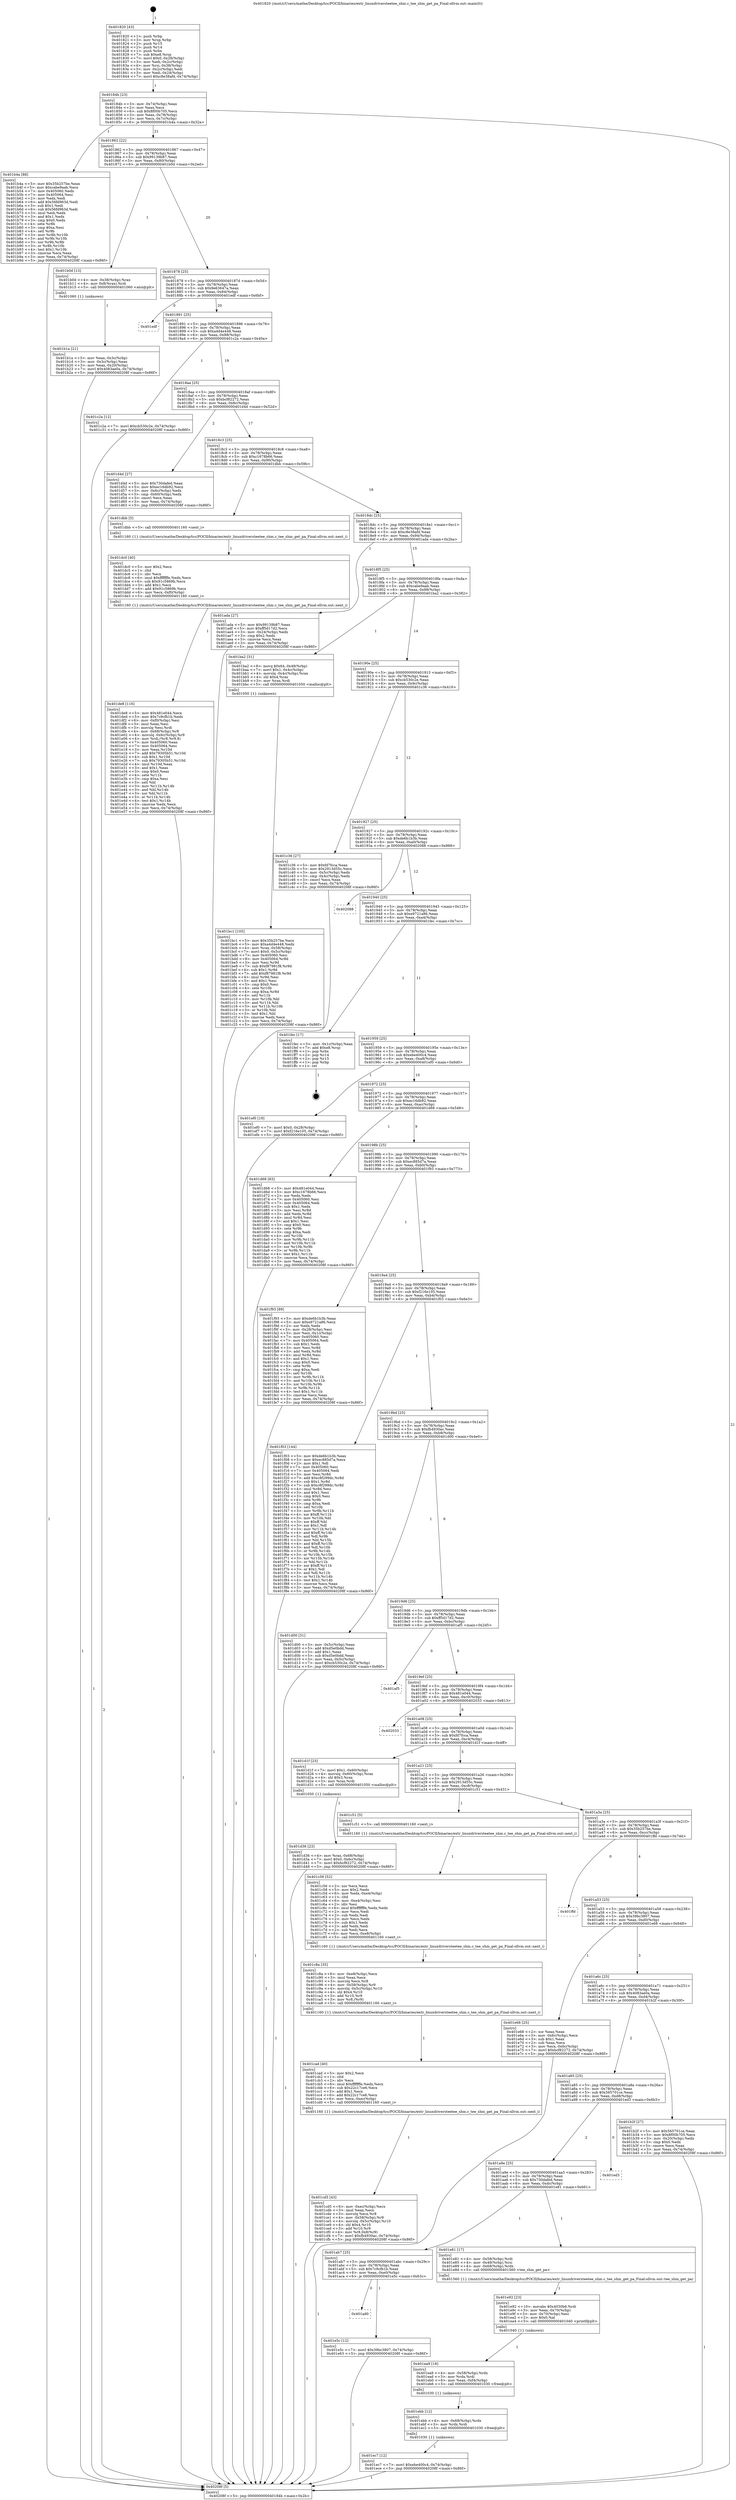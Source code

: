 digraph "0x401820" {
  label = "0x401820 (/mnt/c/Users/mathe/Desktop/tcc/POCII/binaries/extr_linuxdriversteetee_shm.c_tee_shm_get_pa_Final-ollvm.out::main(0))"
  labelloc = "t"
  node[shape=record]

  Entry [label="",width=0.3,height=0.3,shape=circle,fillcolor=black,style=filled]
  "0x40184b" [label="{
     0x40184b [23]\l
     | [instrs]\l
     &nbsp;&nbsp;0x40184b \<+3\>: mov -0x74(%rbp),%eax\l
     &nbsp;&nbsp;0x40184e \<+2\>: mov %eax,%ecx\l
     &nbsp;&nbsp;0x401850 \<+6\>: sub $0x8f00b705,%ecx\l
     &nbsp;&nbsp;0x401856 \<+3\>: mov %eax,-0x78(%rbp)\l
     &nbsp;&nbsp;0x401859 \<+3\>: mov %ecx,-0x7c(%rbp)\l
     &nbsp;&nbsp;0x40185c \<+6\>: je 0000000000401b4a \<main+0x32a\>\l
  }"]
  "0x401b4a" [label="{
     0x401b4a [88]\l
     | [instrs]\l
     &nbsp;&nbsp;0x401b4a \<+5\>: mov $0x35b257be,%eax\l
     &nbsp;&nbsp;0x401b4f \<+5\>: mov $0xcabe9aab,%ecx\l
     &nbsp;&nbsp;0x401b54 \<+7\>: mov 0x405060,%edx\l
     &nbsp;&nbsp;0x401b5b \<+7\>: mov 0x405064,%esi\l
     &nbsp;&nbsp;0x401b62 \<+2\>: mov %edx,%edi\l
     &nbsp;&nbsp;0x401b64 \<+6\>: add $0x56fd963d,%edi\l
     &nbsp;&nbsp;0x401b6a \<+3\>: sub $0x1,%edi\l
     &nbsp;&nbsp;0x401b6d \<+6\>: sub $0x56fd963d,%edi\l
     &nbsp;&nbsp;0x401b73 \<+3\>: imul %edi,%edx\l
     &nbsp;&nbsp;0x401b76 \<+3\>: and $0x1,%edx\l
     &nbsp;&nbsp;0x401b79 \<+3\>: cmp $0x0,%edx\l
     &nbsp;&nbsp;0x401b7c \<+4\>: sete %r8b\l
     &nbsp;&nbsp;0x401b80 \<+3\>: cmp $0xa,%esi\l
     &nbsp;&nbsp;0x401b83 \<+4\>: setl %r9b\l
     &nbsp;&nbsp;0x401b87 \<+3\>: mov %r8b,%r10b\l
     &nbsp;&nbsp;0x401b8a \<+3\>: and %r9b,%r10b\l
     &nbsp;&nbsp;0x401b8d \<+3\>: xor %r9b,%r8b\l
     &nbsp;&nbsp;0x401b90 \<+3\>: or %r8b,%r10b\l
     &nbsp;&nbsp;0x401b93 \<+4\>: test $0x1,%r10b\l
     &nbsp;&nbsp;0x401b97 \<+3\>: cmovne %ecx,%eax\l
     &nbsp;&nbsp;0x401b9a \<+3\>: mov %eax,-0x74(%rbp)\l
     &nbsp;&nbsp;0x401b9d \<+5\>: jmp 000000000040208f \<main+0x86f\>\l
  }"]
  "0x401862" [label="{
     0x401862 [22]\l
     | [instrs]\l
     &nbsp;&nbsp;0x401862 \<+5\>: jmp 0000000000401867 \<main+0x47\>\l
     &nbsp;&nbsp;0x401867 \<+3\>: mov -0x78(%rbp),%eax\l
     &nbsp;&nbsp;0x40186a \<+5\>: sub $0x99139b87,%eax\l
     &nbsp;&nbsp;0x40186f \<+3\>: mov %eax,-0x80(%rbp)\l
     &nbsp;&nbsp;0x401872 \<+6\>: je 0000000000401b0d \<main+0x2ed\>\l
  }"]
  Exit [label="",width=0.3,height=0.3,shape=circle,fillcolor=black,style=filled,peripheries=2]
  "0x401b0d" [label="{
     0x401b0d [13]\l
     | [instrs]\l
     &nbsp;&nbsp;0x401b0d \<+4\>: mov -0x38(%rbp),%rax\l
     &nbsp;&nbsp;0x401b11 \<+4\>: mov 0x8(%rax),%rdi\l
     &nbsp;&nbsp;0x401b15 \<+5\>: call 0000000000401060 \<atoi@plt\>\l
     | [calls]\l
     &nbsp;&nbsp;0x401060 \{1\} (unknown)\l
  }"]
  "0x401878" [label="{
     0x401878 [25]\l
     | [instrs]\l
     &nbsp;&nbsp;0x401878 \<+5\>: jmp 000000000040187d \<main+0x5d\>\l
     &nbsp;&nbsp;0x40187d \<+3\>: mov -0x78(%rbp),%eax\l
     &nbsp;&nbsp;0x401880 \<+5\>: sub $0x9e63647a,%eax\l
     &nbsp;&nbsp;0x401885 \<+6\>: mov %eax,-0x84(%rbp)\l
     &nbsp;&nbsp;0x40188b \<+6\>: je 0000000000401edf \<main+0x6bf\>\l
  }"]
  "0x401ec7" [label="{
     0x401ec7 [12]\l
     | [instrs]\l
     &nbsp;&nbsp;0x401ec7 \<+7\>: movl $0xebe400c4,-0x74(%rbp)\l
     &nbsp;&nbsp;0x401ece \<+5\>: jmp 000000000040208f \<main+0x86f\>\l
  }"]
  "0x401edf" [label="{
     0x401edf\l
  }", style=dashed]
  "0x401891" [label="{
     0x401891 [25]\l
     | [instrs]\l
     &nbsp;&nbsp;0x401891 \<+5\>: jmp 0000000000401896 \<main+0x76\>\l
     &nbsp;&nbsp;0x401896 \<+3\>: mov -0x78(%rbp),%eax\l
     &nbsp;&nbsp;0x401899 \<+5\>: sub $0xa4d4e448,%eax\l
     &nbsp;&nbsp;0x40189e \<+6\>: mov %eax,-0x88(%rbp)\l
     &nbsp;&nbsp;0x4018a4 \<+6\>: je 0000000000401c2a \<main+0x40a\>\l
  }"]
  "0x401ebb" [label="{
     0x401ebb [12]\l
     | [instrs]\l
     &nbsp;&nbsp;0x401ebb \<+4\>: mov -0x68(%rbp),%rdx\l
     &nbsp;&nbsp;0x401ebf \<+3\>: mov %rdx,%rdi\l
     &nbsp;&nbsp;0x401ec2 \<+5\>: call 0000000000401030 \<free@plt\>\l
     | [calls]\l
     &nbsp;&nbsp;0x401030 \{1\} (unknown)\l
  }"]
  "0x401c2a" [label="{
     0x401c2a [12]\l
     | [instrs]\l
     &nbsp;&nbsp;0x401c2a \<+7\>: movl $0xcb530c2e,-0x74(%rbp)\l
     &nbsp;&nbsp;0x401c31 \<+5\>: jmp 000000000040208f \<main+0x86f\>\l
  }"]
  "0x4018aa" [label="{
     0x4018aa [25]\l
     | [instrs]\l
     &nbsp;&nbsp;0x4018aa \<+5\>: jmp 00000000004018af \<main+0x8f\>\l
     &nbsp;&nbsp;0x4018af \<+3\>: mov -0x78(%rbp),%eax\l
     &nbsp;&nbsp;0x4018b2 \<+5\>: sub $0xbcf82272,%eax\l
     &nbsp;&nbsp;0x4018b7 \<+6\>: mov %eax,-0x8c(%rbp)\l
     &nbsp;&nbsp;0x4018bd \<+6\>: je 0000000000401d4d \<main+0x52d\>\l
  }"]
  "0x401ea9" [label="{
     0x401ea9 [18]\l
     | [instrs]\l
     &nbsp;&nbsp;0x401ea9 \<+4\>: mov -0x58(%rbp),%rdx\l
     &nbsp;&nbsp;0x401ead \<+3\>: mov %rdx,%rdi\l
     &nbsp;&nbsp;0x401eb0 \<+6\>: mov %eax,-0xf4(%rbp)\l
     &nbsp;&nbsp;0x401eb6 \<+5\>: call 0000000000401030 \<free@plt\>\l
     | [calls]\l
     &nbsp;&nbsp;0x401030 \{1\} (unknown)\l
  }"]
  "0x401d4d" [label="{
     0x401d4d [27]\l
     | [instrs]\l
     &nbsp;&nbsp;0x401d4d \<+5\>: mov $0x730dafed,%eax\l
     &nbsp;&nbsp;0x401d52 \<+5\>: mov $0xec16db92,%ecx\l
     &nbsp;&nbsp;0x401d57 \<+3\>: mov -0x6c(%rbp),%edx\l
     &nbsp;&nbsp;0x401d5a \<+3\>: cmp -0x60(%rbp),%edx\l
     &nbsp;&nbsp;0x401d5d \<+3\>: cmovl %ecx,%eax\l
     &nbsp;&nbsp;0x401d60 \<+3\>: mov %eax,-0x74(%rbp)\l
     &nbsp;&nbsp;0x401d63 \<+5\>: jmp 000000000040208f \<main+0x86f\>\l
  }"]
  "0x4018c3" [label="{
     0x4018c3 [25]\l
     | [instrs]\l
     &nbsp;&nbsp;0x4018c3 \<+5\>: jmp 00000000004018c8 \<main+0xa8\>\l
     &nbsp;&nbsp;0x4018c8 \<+3\>: mov -0x78(%rbp),%eax\l
     &nbsp;&nbsp;0x4018cb \<+5\>: sub $0xc1678b66,%eax\l
     &nbsp;&nbsp;0x4018d0 \<+6\>: mov %eax,-0x90(%rbp)\l
     &nbsp;&nbsp;0x4018d6 \<+6\>: je 0000000000401dbb \<main+0x59b\>\l
  }"]
  "0x401e92" [label="{
     0x401e92 [23]\l
     | [instrs]\l
     &nbsp;&nbsp;0x401e92 \<+10\>: movabs $0x4030b6,%rdi\l
     &nbsp;&nbsp;0x401e9c \<+3\>: mov %eax,-0x70(%rbp)\l
     &nbsp;&nbsp;0x401e9f \<+3\>: mov -0x70(%rbp),%esi\l
     &nbsp;&nbsp;0x401ea2 \<+2\>: mov $0x0,%al\l
     &nbsp;&nbsp;0x401ea4 \<+5\>: call 0000000000401040 \<printf@plt\>\l
     | [calls]\l
     &nbsp;&nbsp;0x401040 \{1\} (unknown)\l
  }"]
  "0x401dbb" [label="{
     0x401dbb [5]\l
     | [instrs]\l
     &nbsp;&nbsp;0x401dbb \<+5\>: call 0000000000401160 \<next_i\>\l
     | [calls]\l
     &nbsp;&nbsp;0x401160 \{1\} (/mnt/c/Users/mathe/Desktop/tcc/POCII/binaries/extr_linuxdriversteetee_shm.c_tee_shm_get_pa_Final-ollvm.out::next_i)\l
  }"]
  "0x4018dc" [label="{
     0x4018dc [25]\l
     | [instrs]\l
     &nbsp;&nbsp;0x4018dc \<+5\>: jmp 00000000004018e1 \<main+0xc1\>\l
     &nbsp;&nbsp;0x4018e1 \<+3\>: mov -0x78(%rbp),%eax\l
     &nbsp;&nbsp;0x4018e4 \<+5\>: sub $0xc8e38afd,%eax\l
     &nbsp;&nbsp;0x4018e9 \<+6\>: mov %eax,-0x94(%rbp)\l
     &nbsp;&nbsp;0x4018ef \<+6\>: je 0000000000401ada \<main+0x2ba\>\l
  }"]
  "0x401ad0" [label="{
     0x401ad0\l
  }", style=dashed]
  "0x401ada" [label="{
     0x401ada [27]\l
     | [instrs]\l
     &nbsp;&nbsp;0x401ada \<+5\>: mov $0x99139b87,%eax\l
     &nbsp;&nbsp;0x401adf \<+5\>: mov $0xff5d17d2,%ecx\l
     &nbsp;&nbsp;0x401ae4 \<+3\>: mov -0x24(%rbp),%edx\l
     &nbsp;&nbsp;0x401ae7 \<+3\>: cmp $0x2,%edx\l
     &nbsp;&nbsp;0x401aea \<+3\>: cmovne %ecx,%eax\l
     &nbsp;&nbsp;0x401aed \<+3\>: mov %eax,-0x74(%rbp)\l
     &nbsp;&nbsp;0x401af0 \<+5\>: jmp 000000000040208f \<main+0x86f\>\l
  }"]
  "0x4018f5" [label="{
     0x4018f5 [25]\l
     | [instrs]\l
     &nbsp;&nbsp;0x4018f5 \<+5\>: jmp 00000000004018fa \<main+0xda\>\l
     &nbsp;&nbsp;0x4018fa \<+3\>: mov -0x78(%rbp),%eax\l
     &nbsp;&nbsp;0x4018fd \<+5\>: sub $0xcabe9aab,%eax\l
     &nbsp;&nbsp;0x401902 \<+6\>: mov %eax,-0x98(%rbp)\l
     &nbsp;&nbsp;0x401908 \<+6\>: je 0000000000401ba2 \<main+0x382\>\l
  }"]
  "0x40208f" [label="{
     0x40208f [5]\l
     | [instrs]\l
     &nbsp;&nbsp;0x40208f \<+5\>: jmp 000000000040184b \<main+0x2b\>\l
  }"]
  "0x401820" [label="{
     0x401820 [43]\l
     | [instrs]\l
     &nbsp;&nbsp;0x401820 \<+1\>: push %rbp\l
     &nbsp;&nbsp;0x401821 \<+3\>: mov %rsp,%rbp\l
     &nbsp;&nbsp;0x401824 \<+2\>: push %r15\l
     &nbsp;&nbsp;0x401826 \<+2\>: push %r14\l
     &nbsp;&nbsp;0x401828 \<+1\>: push %rbx\l
     &nbsp;&nbsp;0x401829 \<+7\>: sub $0xe8,%rsp\l
     &nbsp;&nbsp;0x401830 \<+7\>: movl $0x0,-0x28(%rbp)\l
     &nbsp;&nbsp;0x401837 \<+3\>: mov %edi,-0x2c(%rbp)\l
     &nbsp;&nbsp;0x40183a \<+4\>: mov %rsi,-0x38(%rbp)\l
     &nbsp;&nbsp;0x40183e \<+3\>: mov -0x2c(%rbp),%edi\l
     &nbsp;&nbsp;0x401841 \<+3\>: mov %edi,-0x24(%rbp)\l
     &nbsp;&nbsp;0x401844 \<+7\>: movl $0xc8e38afd,-0x74(%rbp)\l
  }"]
  "0x401b1a" [label="{
     0x401b1a [21]\l
     | [instrs]\l
     &nbsp;&nbsp;0x401b1a \<+3\>: mov %eax,-0x3c(%rbp)\l
     &nbsp;&nbsp;0x401b1d \<+3\>: mov -0x3c(%rbp),%eax\l
     &nbsp;&nbsp;0x401b20 \<+3\>: mov %eax,-0x20(%rbp)\l
     &nbsp;&nbsp;0x401b23 \<+7\>: movl $0x4083ae0a,-0x74(%rbp)\l
     &nbsp;&nbsp;0x401b2a \<+5\>: jmp 000000000040208f \<main+0x86f\>\l
  }"]
  "0x401e5c" [label="{
     0x401e5c [12]\l
     | [instrs]\l
     &nbsp;&nbsp;0x401e5c \<+7\>: movl $0x39bc3807,-0x74(%rbp)\l
     &nbsp;&nbsp;0x401e63 \<+5\>: jmp 000000000040208f \<main+0x86f\>\l
  }"]
  "0x401ba2" [label="{
     0x401ba2 [31]\l
     | [instrs]\l
     &nbsp;&nbsp;0x401ba2 \<+8\>: movq $0x64,-0x48(%rbp)\l
     &nbsp;&nbsp;0x401baa \<+7\>: movl $0x1,-0x4c(%rbp)\l
     &nbsp;&nbsp;0x401bb1 \<+4\>: movslq -0x4c(%rbp),%rax\l
     &nbsp;&nbsp;0x401bb5 \<+4\>: shl $0x4,%rax\l
     &nbsp;&nbsp;0x401bb9 \<+3\>: mov %rax,%rdi\l
     &nbsp;&nbsp;0x401bbc \<+5\>: call 0000000000401050 \<malloc@plt\>\l
     | [calls]\l
     &nbsp;&nbsp;0x401050 \{1\} (unknown)\l
  }"]
  "0x40190e" [label="{
     0x40190e [25]\l
     | [instrs]\l
     &nbsp;&nbsp;0x40190e \<+5\>: jmp 0000000000401913 \<main+0xf3\>\l
     &nbsp;&nbsp;0x401913 \<+3\>: mov -0x78(%rbp),%eax\l
     &nbsp;&nbsp;0x401916 \<+5\>: sub $0xcb530c2e,%eax\l
     &nbsp;&nbsp;0x40191b \<+6\>: mov %eax,-0x9c(%rbp)\l
     &nbsp;&nbsp;0x401921 \<+6\>: je 0000000000401c36 \<main+0x416\>\l
  }"]
  "0x401ab7" [label="{
     0x401ab7 [25]\l
     | [instrs]\l
     &nbsp;&nbsp;0x401ab7 \<+5\>: jmp 0000000000401abc \<main+0x29c\>\l
     &nbsp;&nbsp;0x401abc \<+3\>: mov -0x78(%rbp),%eax\l
     &nbsp;&nbsp;0x401abf \<+5\>: sub $0x7c9cfb1b,%eax\l
     &nbsp;&nbsp;0x401ac4 \<+6\>: mov %eax,-0xe0(%rbp)\l
     &nbsp;&nbsp;0x401aca \<+6\>: je 0000000000401e5c \<main+0x63c\>\l
  }"]
  "0x401c36" [label="{
     0x401c36 [27]\l
     | [instrs]\l
     &nbsp;&nbsp;0x401c36 \<+5\>: mov $0xfd7fcca,%eax\l
     &nbsp;&nbsp;0x401c3b \<+5\>: mov $0x2913d55c,%ecx\l
     &nbsp;&nbsp;0x401c40 \<+3\>: mov -0x5c(%rbp),%edx\l
     &nbsp;&nbsp;0x401c43 \<+3\>: cmp -0x4c(%rbp),%edx\l
     &nbsp;&nbsp;0x401c46 \<+3\>: cmovl %ecx,%eax\l
     &nbsp;&nbsp;0x401c49 \<+3\>: mov %eax,-0x74(%rbp)\l
     &nbsp;&nbsp;0x401c4c \<+5\>: jmp 000000000040208f \<main+0x86f\>\l
  }"]
  "0x401927" [label="{
     0x401927 [25]\l
     | [instrs]\l
     &nbsp;&nbsp;0x401927 \<+5\>: jmp 000000000040192c \<main+0x10c\>\l
     &nbsp;&nbsp;0x40192c \<+3\>: mov -0x78(%rbp),%eax\l
     &nbsp;&nbsp;0x40192f \<+5\>: sub $0xde6b1b3b,%eax\l
     &nbsp;&nbsp;0x401934 \<+6\>: mov %eax,-0xa0(%rbp)\l
     &nbsp;&nbsp;0x40193a \<+6\>: je 0000000000402088 \<main+0x868\>\l
  }"]
  "0x401e81" [label="{
     0x401e81 [17]\l
     | [instrs]\l
     &nbsp;&nbsp;0x401e81 \<+4\>: mov -0x58(%rbp),%rdi\l
     &nbsp;&nbsp;0x401e85 \<+4\>: mov -0x48(%rbp),%rsi\l
     &nbsp;&nbsp;0x401e89 \<+4\>: mov -0x68(%rbp),%rdx\l
     &nbsp;&nbsp;0x401e8d \<+5\>: call 0000000000401560 \<tee_shm_get_pa\>\l
     | [calls]\l
     &nbsp;&nbsp;0x401560 \{1\} (/mnt/c/Users/mathe/Desktop/tcc/POCII/binaries/extr_linuxdriversteetee_shm.c_tee_shm_get_pa_Final-ollvm.out::tee_shm_get_pa)\l
  }"]
  "0x402088" [label="{
     0x402088\l
  }", style=dashed]
  "0x401940" [label="{
     0x401940 [25]\l
     | [instrs]\l
     &nbsp;&nbsp;0x401940 \<+5\>: jmp 0000000000401945 \<main+0x125\>\l
     &nbsp;&nbsp;0x401945 \<+3\>: mov -0x78(%rbp),%eax\l
     &nbsp;&nbsp;0x401948 \<+5\>: sub $0xe9721a86,%eax\l
     &nbsp;&nbsp;0x40194d \<+6\>: mov %eax,-0xa4(%rbp)\l
     &nbsp;&nbsp;0x401953 \<+6\>: je 0000000000401fec \<main+0x7cc\>\l
  }"]
  "0x401a9e" [label="{
     0x401a9e [25]\l
     | [instrs]\l
     &nbsp;&nbsp;0x401a9e \<+5\>: jmp 0000000000401aa3 \<main+0x283\>\l
     &nbsp;&nbsp;0x401aa3 \<+3\>: mov -0x78(%rbp),%eax\l
     &nbsp;&nbsp;0x401aa6 \<+5\>: sub $0x730dafed,%eax\l
     &nbsp;&nbsp;0x401aab \<+6\>: mov %eax,-0xdc(%rbp)\l
     &nbsp;&nbsp;0x401ab1 \<+6\>: je 0000000000401e81 \<main+0x661\>\l
  }"]
  "0x401fec" [label="{
     0x401fec [17]\l
     | [instrs]\l
     &nbsp;&nbsp;0x401fec \<+3\>: mov -0x1c(%rbp),%eax\l
     &nbsp;&nbsp;0x401fef \<+7\>: add $0xe8,%rsp\l
     &nbsp;&nbsp;0x401ff6 \<+1\>: pop %rbx\l
     &nbsp;&nbsp;0x401ff7 \<+2\>: pop %r14\l
     &nbsp;&nbsp;0x401ff9 \<+2\>: pop %r15\l
     &nbsp;&nbsp;0x401ffb \<+1\>: pop %rbp\l
     &nbsp;&nbsp;0x401ffc \<+1\>: ret\l
  }"]
  "0x401959" [label="{
     0x401959 [25]\l
     | [instrs]\l
     &nbsp;&nbsp;0x401959 \<+5\>: jmp 000000000040195e \<main+0x13e\>\l
     &nbsp;&nbsp;0x40195e \<+3\>: mov -0x78(%rbp),%eax\l
     &nbsp;&nbsp;0x401961 \<+5\>: sub $0xebe400c4,%eax\l
     &nbsp;&nbsp;0x401966 \<+6\>: mov %eax,-0xa8(%rbp)\l
     &nbsp;&nbsp;0x40196c \<+6\>: je 0000000000401ef0 \<main+0x6d0\>\l
  }"]
  "0x401ed3" [label="{
     0x401ed3\l
  }", style=dashed]
  "0x401ef0" [label="{
     0x401ef0 [19]\l
     | [instrs]\l
     &nbsp;&nbsp;0x401ef0 \<+7\>: movl $0x0,-0x28(%rbp)\l
     &nbsp;&nbsp;0x401ef7 \<+7\>: movl $0xf216e105,-0x74(%rbp)\l
     &nbsp;&nbsp;0x401efe \<+5\>: jmp 000000000040208f \<main+0x86f\>\l
  }"]
  "0x401972" [label="{
     0x401972 [25]\l
     | [instrs]\l
     &nbsp;&nbsp;0x401972 \<+5\>: jmp 0000000000401977 \<main+0x157\>\l
     &nbsp;&nbsp;0x401977 \<+3\>: mov -0x78(%rbp),%eax\l
     &nbsp;&nbsp;0x40197a \<+5\>: sub $0xec16db92,%eax\l
     &nbsp;&nbsp;0x40197f \<+6\>: mov %eax,-0xac(%rbp)\l
     &nbsp;&nbsp;0x401985 \<+6\>: je 0000000000401d68 \<main+0x548\>\l
  }"]
  "0x401de8" [label="{
     0x401de8 [116]\l
     | [instrs]\l
     &nbsp;&nbsp;0x401de8 \<+5\>: mov $0x481e044,%ecx\l
     &nbsp;&nbsp;0x401ded \<+5\>: mov $0x7c9cfb1b,%edx\l
     &nbsp;&nbsp;0x401df2 \<+6\>: mov -0xf0(%rbp),%esi\l
     &nbsp;&nbsp;0x401df8 \<+3\>: imul %eax,%esi\l
     &nbsp;&nbsp;0x401dfb \<+3\>: movslq %esi,%rdi\l
     &nbsp;&nbsp;0x401dfe \<+4\>: mov -0x68(%rbp),%r8\l
     &nbsp;&nbsp;0x401e02 \<+4\>: movslq -0x6c(%rbp),%r9\l
     &nbsp;&nbsp;0x401e06 \<+4\>: mov %rdi,(%r8,%r9,8)\l
     &nbsp;&nbsp;0x401e0a \<+7\>: mov 0x405060,%eax\l
     &nbsp;&nbsp;0x401e11 \<+7\>: mov 0x405064,%esi\l
     &nbsp;&nbsp;0x401e18 \<+3\>: mov %eax,%r10d\l
     &nbsp;&nbsp;0x401e1b \<+7\>: add $0x79305b51,%r10d\l
     &nbsp;&nbsp;0x401e22 \<+4\>: sub $0x1,%r10d\l
     &nbsp;&nbsp;0x401e26 \<+7\>: sub $0x79305b51,%r10d\l
     &nbsp;&nbsp;0x401e2d \<+4\>: imul %r10d,%eax\l
     &nbsp;&nbsp;0x401e31 \<+3\>: and $0x1,%eax\l
     &nbsp;&nbsp;0x401e34 \<+3\>: cmp $0x0,%eax\l
     &nbsp;&nbsp;0x401e37 \<+4\>: sete %r11b\l
     &nbsp;&nbsp;0x401e3b \<+3\>: cmp $0xa,%esi\l
     &nbsp;&nbsp;0x401e3e \<+3\>: setl %bl\l
     &nbsp;&nbsp;0x401e41 \<+3\>: mov %r11b,%r14b\l
     &nbsp;&nbsp;0x401e44 \<+3\>: and %bl,%r14b\l
     &nbsp;&nbsp;0x401e47 \<+3\>: xor %bl,%r11b\l
     &nbsp;&nbsp;0x401e4a \<+3\>: or %r11b,%r14b\l
     &nbsp;&nbsp;0x401e4d \<+4\>: test $0x1,%r14b\l
     &nbsp;&nbsp;0x401e51 \<+3\>: cmovne %edx,%ecx\l
     &nbsp;&nbsp;0x401e54 \<+3\>: mov %ecx,-0x74(%rbp)\l
     &nbsp;&nbsp;0x401e57 \<+5\>: jmp 000000000040208f \<main+0x86f\>\l
  }"]
  "0x401d68" [label="{
     0x401d68 [83]\l
     | [instrs]\l
     &nbsp;&nbsp;0x401d68 \<+5\>: mov $0x481e044,%eax\l
     &nbsp;&nbsp;0x401d6d \<+5\>: mov $0xc1678b66,%ecx\l
     &nbsp;&nbsp;0x401d72 \<+2\>: xor %edx,%edx\l
     &nbsp;&nbsp;0x401d74 \<+7\>: mov 0x405060,%esi\l
     &nbsp;&nbsp;0x401d7b \<+7\>: mov 0x405064,%edi\l
     &nbsp;&nbsp;0x401d82 \<+3\>: sub $0x1,%edx\l
     &nbsp;&nbsp;0x401d85 \<+3\>: mov %esi,%r8d\l
     &nbsp;&nbsp;0x401d88 \<+3\>: add %edx,%r8d\l
     &nbsp;&nbsp;0x401d8b \<+4\>: imul %r8d,%esi\l
     &nbsp;&nbsp;0x401d8f \<+3\>: and $0x1,%esi\l
     &nbsp;&nbsp;0x401d92 \<+3\>: cmp $0x0,%esi\l
     &nbsp;&nbsp;0x401d95 \<+4\>: sete %r9b\l
     &nbsp;&nbsp;0x401d99 \<+3\>: cmp $0xa,%edi\l
     &nbsp;&nbsp;0x401d9c \<+4\>: setl %r10b\l
     &nbsp;&nbsp;0x401da0 \<+3\>: mov %r9b,%r11b\l
     &nbsp;&nbsp;0x401da3 \<+3\>: and %r10b,%r11b\l
     &nbsp;&nbsp;0x401da6 \<+3\>: xor %r10b,%r9b\l
     &nbsp;&nbsp;0x401da9 \<+3\>: or %r9b,%r11b\l
     &nbsp;&nbsp;0x401dac \<+4\>: test $0x1,%r11b\l
     &nbsp;&nbsp;0x401db0 \<+3\>: cmovne %ecx,%eax\l
     &nbsp;&nbsp;0x401db3 \<+3\>: mov %eax,-0x74(%rbp)\l
     &nbsp;&nbsp;0x401db6 \<+5\>: jmp 000000000040208f \<main+0x86f\>\l
  }"]
  "0x40198b" [label="{
     0x40198b [25]\l
     | [instrs]\l
     &nbsp;&nbsp;0x40198b \<+5\>: jmp 0000000000401990 \<main+0x170\>\l
     &nbsp;&nbsp;0x401990 \<+3\>: mov -0x78(%rbp),%eax\l
     &nbsp;&nbsp;0x401993 \<+5\>: sub $0xec885d7a,%eax\l
     &nbsp;&nbsp;0x401998 \<+6\>: mov %eax,-0xb0(%rbp)\l
     &nbsp;&nbsp;0x40199e \<+6\>: je 0000000000401f93 \<main+0x773\>\l
  }"]
  "0x401dc0" [label="{
     0x401dc0 [40]\l
     | [instrs]\l
     &nbsp;&nbsp;0x401dc0 \<+5\>: mov $0x2,%ecx\l
     &nbsp;&nbsp;0x401dc5 \<+1\>: cltd\l
     &nbsp;&nbsp;0x401dc6 \<+2\>: idiv %ecx\l
     &nbsp;&nbsp;0x401dc8 \<+6\>: imul $0xfffffffe,%edx,%ecx\l
     &nbsp;&nbsp;0x401dce \<+6\>: sub $0x91c5869b,%ecx\l
     &nbsp;&nbsp;0x401dd4 \<+3\>: add $0x1,%ecx\l
     &nbsp;&nbsp;0x401dd7 \<+6\>: add $0x91c5869b,%ecx\l
     &nbsp;&nbsp;0x401ddd \<+6\>: mov %ecx,-0xf0(%rbp)\l
     &nbsp;&nbsp;0x401de3 \<+5\>: call 0000000000401160 \<next_i\>\l
     | [calls]\l
     &nbsp;&nbsp;0x401160 \{1\} (/mnt/c/Users/mathe/Desktop/tcc/POCII/binaries/extr_linuxdriversteetee_shm.c_tee_shm_get_pa_Final-ollvm.out::next_i)\l
  }"]
  "0x401f93" [label="{
     0x401f93 [89]\l
     | [instrs]\l
     &nbsp;&nbsp;0x401f93 \<+5\>: mov $0xde6b1b3b,%eax\l
     &nbsp;&nbsp;0x401f98 \<+5\>: mov $0xe9721a86,%ecx\l
     &nbsp;&nbsp;0x401f9d \<+2\>: xor %edx,%edx\l
     &nbsp;&nbsp;0x401f9f \<+3\>: mov -0x28(%rbp),%esi\l
     &nbsp;&nbsp;0x401fa2 \<+3\>: mov %esi,-0x1c(%rbp)\l
     &nbsp;&nbsp;0x401fa5 \<+7\>: mov 0x405060,%esi\l
     &nbsp;&nbsp;0x401fac \<+7\>: mov 0x405064,%edi\l
     &nbsp;&nbsp;0x401fb3 \<+3\>: sub $0x1,%edx\l
     &nbsp;&nbsp;0x401fb6 \<+3\>: mov %esi,%r8d\l
     &nbsp;&nbsp;0x401fb9 \<+3\>: add %edx,%r8d\l
     &nbsp;&nbsp;0x401fbc \<+4\>: imul %r8d,%esi\l
     &nbsp;&nbsp;0x401fc0 \<+3\>: and $0x1,%esi\l
     &nbsp;&nbsp;0x401fc3 \<+3\>: cmp $0x0,%esi\l
     &nbsp;&nbsp;0x401fc6 \<+4\>: sete %r9b\l
     &nbsp;&nbsp;0x401fca \<+3\>: cmp $0xa,%edi\l
     &nbsp;&nbsp;0x401fcd \<+4\>: setl %r10b\l
     &nbsp;&nbsp;0x401fd1 \<+3\>: mov %r9b,%r11b\l
     &nbsp;&nbsp;0x401fd4 \<+3\>: and %r10b,%r11b\l
     &nbsp;&nbsp;0x401fd7 \<+3\>: xor %r10b,%r9b\l
     &nbsp;&nbsp;0x401fda \<+3\>: or %r9b,%r11b\l
     &nbsp;&nbsp;0x401fdd \<+4\>: test $0x1,%r11b\l
     &nbsp;&nbsp;0x401fe1 \<+3\>: cmovne %ecx,%eax\l
     &nbsp;&nbsp;0x401fe4 \<+3\>: mov %eax,-0x74(%rbp)\l
     &nbsp;&nbsp;0x401fe7 \<+5\>: jmp 000000000040208f \<main+0x86f\>\l
  }"]
  "0x4019a4" [label="{
     0x4019a4 [25]\l
     | [instrs]\l
     &nbsp;&nbsp;0x4019a4 \<+5\>: jmp 00000000004019a9 \<main+0x189\>\l
     &nbsp;&nbsp;0x4019a9 \<+3\>: mov -0x78(%rbp),%eax\l
     &nbsp;&nbsp;0x4019ac \<+5\>: sub $0xf216e105,%eax\l
     &nbsp;&nbsp;0x4019b1 \<+6\>: mov %eax,-0xb4(%rbp)\l
     &nbsp;&nbsp;0x4019b7 \<+6\>: je 0000000000401f03 \<main+0x6e3\>\l
  }"]
  "0x401d36" [label="{
     0x401d36 [23]\l
     | [instrs]\l
     &nbsp;&nbsp;0x401d36 \<+4\>: mov %rax,-0x68(%rbp)\l
     &nbsp;&nbsp;0x401d3a \<+7\>: movl $0x0,-0x6c(%rbp)\l
     &nbsp;&nbsp;0x401d41 \<+7\>: movl $0xbcf82272,-0x74(%rbp)\l
     &nbsp;&nbsp;0x401d48 \<+5\>: jmp 000000000040208f \<main+0x86f\>\l
  }"]
  "0x401f03" [label="{
     0x401f03 [144]\l
     | [instrs]\l
     &nbsp;&nbsp;0x401f03 \<+5\>: mov $0xde6b1b3b,%eax\l
     &nbsp;&nbsp;0x401f08 \<+5\>: mov $0xec885d7a,%ecx\l
     &nbsp;&nbsp;0x401f0d \<+2\>: mov $0x1,%dl\l
     &nbsp;&nbsp;0x401f0f \<+7\>: mov 0x405060,%esi\l
     &nbsp;&nbsp;0x401f16 \<+7\>: mov 0x405064,%edi\l
     &nbsp;&nbsp;0x401f1d \<+3\>: mov %esi,%r8d\l
     &nbsp;&nbsp;0x401f20 \<+7\>: add $0xc8f299dc,%r8d\l
     &nbsp;&nbsp;0x401f27 \<+4\>: sub $0x1,%r8d\l
     &nbsp;&nbsp;0x401f2b \<+7\>: sub $0xc8f299dc,%r8d\l
     &nbsp;&nbsp;0x401f32 \<+4\>: imul %r8d,%esi\l
     &nbsp;&nbsp;0x401f36 \<+3\>: and $0x1,%esi\l
     &nbsp;&nbsp;0x401f39 \<+3\>: cmp $0x0,%esi\l
     &nbsp;&nbsp;0x401f3c \<+4\>: sete %r9b\l
     &nbsp;&nbsp;0x401f40 \<+3\>: cmp $0xa,%edi\l
     &nbsp;&nbsp;0x401f43 \<+4\>: setl %r10b\l
     &nbsp;&nbsp;0x401f47 \<+3\>: mov %r9b,%r11b\l
     &nbsp;&nbsp;0x401f4a \<+4\>: xor $0xff,%r11b\l
     &nbsp;&nbsp;0x401f4e \<+3\>: mov %r10b,%bl\l
     &nbsp;&nbsp;0x401f51 \<+3\>: xor $0xff,%bl\l
     &nbsp;&nbsp;0x401f54 \<+3\>: xor $0x1,%dl\l
     &nbsp;&nbsp;0x401f57 \<+3\>: mov %r11b,%r14b\l
     &nbsp;&nbsp;0x401f5a \<+4\>: and $0xff,%r14b\l
     &nbsp;&nbsp;0x401f5e \<+3\>: and %dl,%r9b\l
     &nbsp;&nbsp;0x401f61 \<+3\>: mov %bl,%r15b\l
     &nbsp;&nbsp;0x401f64 \<+4\>: and $0xff,%r15b\l
     &nbsp;&nbsp;0x401f68 \<+3\>: and %dl,%r10b\l
     &nbsp;&nbsp;0x401f6b \<+3\>: or %r9b,%r14b\l
     &nbsp;&nbsp;0x401f6e \<+3\>: or %r10b,%r15b\l
     &nbsp;&nbsp;0x401f71 \<+3\>: xor %r15b,%r14b\l
     &nbsp;&nbsp;0x401f74 \<+3\>: or %bl,%r11b\l
     &nbsp;&nbsp;0x401f77 \<+4\>: xor $0xff,%r11b\l
     &nbsp;&nbsp;0x401f7b \<+3\>: or $0x1,%dl\l
     &nbsp;&nbsp;0x401f7e \<+3\>: and %dl,%r11b\l
     &nbsp;&nbsp;0x401f81 \<+3\>: or %r11b,%r14b\l
     &nbsp;&nbsp;0x401f84 \<+4\>: test $0x1,%r14b\l
     &nbsp;&nbsp;0x401f88 \<+3\>: cmovne %ecx,%eax\l
     &nbsp;&nbsp;0x401f8b \<+3\>: mov %eax,-0x74(%rbp)\l
     &nbsp;&nbsp;0x401f8e \<+5\>: jmp 000000000040208f \<main+0x86f\>\l
  }"]
  "0x4019bd" [label="{
     0x4019bd [25]\l
     | [instrs]\l
     &nbsp;&nbsp;0x4019bd \<+5\>: jmp 00000000004019c2 \<main+0x1a2\>\l
     &nbsp;&nbsp;0x4019c2 \<+3\>: mov -0x78(%rbp),%eax\l
     &nbsp;&nbsp;0x4019c5 \<+5\>: sub $0xfb4930ac,%eax\l
     &nbsp;&nbsp;0x4019ca \<+6\>: mov %eax,-0xb8(%rbp)\l
     &nbsp;&nbsp;0x4019d0 \<+6\>: je 0000000000401d00 \<main+0x4e0\>\l
  }"]
  "0x401cd5" [label="{
     0x401cd5 [43]\l
     | [instrs]\l
     &nbsp;&nbsp;0x401cd5 \<+6\>: mov -0xec(%rbp),%ecx\l
     &nbsp;&nbsp;0x401cdb \<+3\>: imul %eax,%ecx\l
     &nbsp;&nbsp;0x401cde \<+3\>: movslq %ecx,%r8\l
     &nbsp;&nbsp;0x401ce1 \<+4\>: mov -0x58(%rbp),%r9\l
     &nbsp;&nbsp;0x401ce5 \<+4\>: movslq -0x5c(%rbp),%r10\l
     &nbsp;&nbsp;0x401ce9 \<+4\>: shl $0x4,%r10\l
     &nbsp;&nbsp;0x401ced \<+3\>: add %r10,%r9\l
     &nbsp;&nbsp;0x401cf0 \<+4\>: mov %r8,0x8(%r9)\l
     &nbsp;&nbsp;0x401cf4 \<+7\>: movl $0xfb4930ac,-0x74(%rbp)\l
     &nbsp;&nbsp;0x401cfb \<+5\>: jmp 000000000040208f \<main+0x86f\>\l
  }"]
  "0x401d00" [label="{
     0x401d00 [31]\l
     | [instrs]\l
     &nbsp;&nbsp;0x401d00 \<+3\>: mov -0x5c(%rbp),%eax\l
     &nbsp;&nbsp;0x401d03 \<+5\>: add $0xd5e0bdd,%eax\l
     &nbsp;&nbsp;0x401d08 \<+3\>: add $0x1,%eax\l
     &nbsp;&nbsp;0x401d0b \<+5\>: sub $0xd5e0bdd,%eax\l
     &nbsp;&nbsp;0x401d10 \<+3\>: mov %eax,-0x5c(%rbp)\l
     &nbsp;&nbsp;0x401d13 \<+7\>: movl $0xcb530c2e,-0x74(%rbp)\l
     &nbsp;&nbsp;0x401d1a \<+5\>: jmp 000000000040208f \<main+0x86f\>\l
  }"]
  "0x4019d6" [label="{
     0x4019d6 [25]\l
     | [instrs]\l
     &nbsp;&nbsp;0x4019d6 \<+5\>: jmp 00000000004019db \<main+0x1bb\>\l
     &nbsp;&nbsp;0x4019db \<+3\>: mov -0x78(%rbp),%eax\l
     &nbsp;&nbsp;0x4019de \<+5\>: sub $0xff5d17d2,%eax\l
     &nbsp;&nbsp;0x4019e3 \<+6\>: mov %eax,-0xbc(%rbp)\l
     &nbsp;&nbsp;0x4019e9 \<+6\>: je 0000000000401af5 \<main+0x2d5\>\l
  }"]
  "0x401cad" [label="{
     0x401cad [40]\l
     | [instrs]\l
     &nbsp;&nbsp;0x401cad \<+5\>: mov $0x2,%ecx\l
     &nbsp;&nbsp;0x401cb2 \<+1\>: cltd\l
     &nbsp;&nbsp;0x401cb3 \<+2\>: idiv %ecx\l
     &nbsp;&nbsp;0x401cb5 \<+6\>: imul $0xfffffffe,%edx,%ecx\l
     &nbsp;&nbsp;0x401cbb \<+6\>: sub $0x22c17ce6,%ecx\l
     &nbsp;&nbsp;0x401cc1 \<+3\>: add $0x1,%ecx\l
     &nbsp;&nbsp;0x401cc4 \<+6\>: add $0x22c17ce6,%ecx\l
     &nbsp;&nbsp;0x401cca \<+6\>: mov %ecx,-0xec(%rbp)\l
     &nbsp;&nbsp;0x401cd0 \<+5\>: call 0000000000401160 \<next_i\>\l
     | [calls]\l
     &nbsp;&nbsp;0x401160 \{1\} (/mnt/c/Users/mathe/Desktop/tcc/POCII/binaries/extr_linuxdriversteetee_shm.c_tee_shm_get_pa_Final-ollvm.out::next_i)\l
  }"]
  "0x401af5" [label="{
     0x401af5\l
  }", style=dashed]
  "0x4019ef" [label="{
     0x4019ef [25]\l
     | [instrs]\l
     &nbsp;&nbsp;0x4019ef \<+5\>: jmp 00000000004019f4 \<main+0x1d4\>\l
     &nbsp;&nbsp;0x4019f4 \<+3\>: mov -0x78(%rbp),%eax\l
     &nbsp;&nbsp;0x4019f7 \<+5\>: sub $0x481e044,%eax\l
     &nbsp;&nbsp;0x4019fc \<+6\>: mov %eax,-0xc0(%rbp)\l
     &nbsp;&nbsp;0x401a02 \<+6\>: je 0000000000402033 \<main+0x813\>\l
  }"]
  "0x401c8a" [label="{
     0x401c8a [35]\l
     | [instrs]\l
     &nbsp;&nbsp;0x401c8a \<+6\>: mov -0xe8(%rbp),%ecx\l
     &nbsp;&nbsp;0x401c90 \<+3\>: imul %eax,%ecx\l
     &nbsp;&nbsp;0x401c93 \<+3\>: movslq %ecx,%r8\l
     &nbsp;&nbsp;0x401c96 \<+4\>: mov -0x58(%rbp),%r9\l
     &nbsp;&nbsp;0x401c9a \<+4\>: movslq -0x5c(%rbp),%r10\l
     &nbsp;&nbsp;0x401c9e \<+4\>: shl $0x4,%r10\l
     &nbsp;&nbsp;0x401ca2 \<+3\>: add %r10,%r9\l
     &nbsp;&nbsp;0x401ca5 \<+3\>: mov %r8,(%r9)\l
     &nbsp;&nbsp;0x401ca8 \<+5\>: call 0000000000401160 \<next_i\>\l
     | [calls]\l
     &nbsp;&nbsp;0x401160 \{1\} (/mnt/c/Users/mathe/Desktop/tcc/POCII/binaries/extr_linuxdriversteetee_shm.c_tee_shm_get_pa_Final-ollvm.out::next_i)\l
  }"]
  "0x402033" [label="{
     0x402033\l
  }", style=dashed]
  "0x401a08" [label="{
     0x401a08 [25]\l
     | [instrs]\l
     &nbsp;&nbsp;0x401a08 \<+5\>: jmp 0000000000401a0d \<main+0x1ed\>\l
     &nbsp;&nbsp;0x401a0d \<+3\>: mov -0x78(%rbp),%eax\l
     &nbsp;&nbsp;0x401a10 \<+5\>: sub $0xfd7fcca,%eax\l
     &nbsp;&nbsp;0x401a15 \<+6\>: mov %eax,-0xc4(%rbp)\l
     &nbsp;&nbsp;0x401a1b \<+6\>: je 0000000000401d1f \<main+0x4ff\>\l
  }"]
  "0x401c56" [label="{
     0x401c56 [52]\l
     | [instrs]\l
     &nbsp;&nbsp;0x401c56 \<+2\>: xor %ecx,%ecx\l
     &nbsp;&nbsp;0x401c58 \<+5\>: mov $0x2,%edx\l
     &nbsp;&nbsp;0x401c5d \<+6\>: mov %edx,-0xe4(%rbp)\l
     &nbsp;&nbsp;0x401c63 \<+1\>: cltd\l
     &nbsp;&nbsp;0x401c64 \<+6\>: mov -0xe4(%rbp),%esi\l
     &nbsp;&nbsp;0x401c6a \<+2\>: idiv %esi\l
     &nbsp;&nbsp;0x401c6c \<+6\>: imul $0xfffffffe,%edx,%edx\l
     &nbsp;&nbsp;0x401c72 \<+2\>: mov %ecx,%edi\l
     &nbsp;&nbsp;0x401c74 \<+2\>: sub %edx,%edi\l
     &nbsp;&nbsp;0x401c76 \<+2\>: mov %ecx,%edx\l
     &nbsp;&nbsp;0x401c78 \<+3\>: sub $0x1,%edx\l
     &nbsp;&nbsp;0x401c7b \<+2\>: add %edx,%edi\l
     &nbsp;&nbsp;0x401c7d \<+2\>: sub %edi,%ecx\l
     &nbsp;&nbsp;0x401c7f \<+6\>: mov %ecx,-0xe8(%rbp)\l
     &nbsp;&nbsp;0x401c85 \<+5\>: call 0000000000401160 \<next_i\>\l
     | [calls]\l
     &nbsp;&nbsp;0x401160 \{1\} (/mnt/c/Users/mathe/Desktop/tcc/POCII/binaries/extr_linuxdriversteetee_shm.c_tee_shm_get_pa_Final-ollvm.out::next_i)\l
  }"]
  "0x401d1f" [label="{
     0x401d1f [23]\l
     | [instrs]\l
     &nbsp;&nbsp;0x401d1f \<+7\>: movl $0x1,-0x60(%rbp)\l
     &nbsp;&nbsp;0x401d26 \<+4\>: movslq -0x60(%rbp),%rax\l
     &nbsp;&nbsp;0x401d2a \<+4\>: shl $0x3,%rax\l
     &nbsp;&nbsp;0x401d2e \<+3\>: mov %rax,%rdi\l
     &nbsp;&nbsp;0x401d31 \<+5\>: call 0000000000401050 \<malloc@plt\>\l
     | [calls]\l
     &nbsp;&nbsp;0x401050 \{1\} (unknown)\l
  }"]
  "0x401a21" [label="{
     0x401a21 [25]\l
     | [instrs]\l
     &nbsp;&nbsp;0x401a21 \<+5\>: jmp 0000000000401a26 \<main+0x206\>\l
     &nbsp;&nbsp;0x401a26 \<+3\>: mov -0x78(%rbp),%eax\l
     &nbsp;&nbsp;0x401a29 \<+5\>: sub $0x2913d55c,%eax\l
     &nbsp;&nbsp;0x401a2e \<+6\>: mov %eax,-0xc8(%rbp)\l
     &nbsp;&nbsp;0x401a34 \<+6\>: je 0000000000401c51 \<main+0x431\>\l
  }"]
  "0x401bc1" [label="{
     0x401bc1 [105]\l
     | [instrs]\l
     &nbsp;&nbsp;0x401bc1 \<+5\>: mov $0x35b257be,%ecx\l
     &nbsp;&nbsp;0x401bc6 \<+5\>: mov $0xa4d4e448,%edx\l
     &nbsp;&nbsp;0x401bcb \<+4\>: mov %rax,-0x58(%rbp)\l
     &nbsp;&nbsp;0x401bcf \<+7\>: movl $0x0,-0x5c(%rbp)\l
     &nbsp;&nbsp;0x401bd6 \<+7\>: mov 0x405060,%esi\l
     &nbsp;&nbsp;0x401bdd \<+8\>: mov 0x405064,%r8d\l
     &nbsp;&nbsp;0x401be5 \<+3\>: mov %esi,%r9d\l
     &nbsp;&nbsp;0x401be8 \<+7\>: sub $0xf87981f8,%r9d\l
     &nbsp;&nbsp;0x401bef \<+4\>: sub $0x1,%r9d\l
     &nbsp;&nbsp;0x401bf3 \<+7\>: add $0xf87981f8,%r9d\l
     &nbsp;&nbsp;0x401bfa \<+4\>: imul %r9d,%esi\l
     &nbsp;&nbsp;0x401bfe \<+3\>: and $0x1,%esi\l
     &nbsp;&nbsp;0x401c01 \<+3\>: cmp $0x0,%esi\l
     &nbsp;&nbsp;0x401c04 \<+4\>: sete %r10b\l
     &nbsp;&nbsp;0x401c08 \<+4\>: cmp $0xa,%r8d\l
     &nbsp;&nbsp;0x401c0c \<+4\>: setl %r11b\l
     &nbsp;&nbsp;0x401c10 \<+3\>: mov %r10b,%bl\l
     &nbsp;&nbsp;0x401c13 \<+3\>: and %r11b,%bl\l
     &nbsp;&nbsp;0x401c16 \<+3\>: xor %r11b,%r10b\l
     &nbsp;&nbsp;0x401c19 \<+3\>: or %r10b,%bl\l
     &nbsp;&nbsp;0x401c1c \<+3\>: test $0x1,%bl\l
     &nbsp;&nbsp;0x401c1f \<+3\>: cmovne %edx,%ecx\l
     &nbsp;&nbsp;0x401c22 \<+3\>: mov %ecx,-0x74(%rbp)\l
     &nbsp;&nbsp;0x401c25 \<+5\>: jmp 000000000040208f \<main+0x86f\>\l
  }"]
  "0x401c51" [label="{
     0x401c51 [5]\l
     | [instrs]\l
     &nbsp;&nbsp;0x401c51 \<+5\>: call 0000000000401160 \<next_i\>\l
     | [calls]\l
     &nbsp;&nbsp;0x401160 \{1\} (/mnt/c/Users/mathe/Desktop/tcc/POCII/binaries/extr_linuxdriversteetee_shm.c_tee_shm_get_pa_Final-ollvm.out::next_i)\l
  }"]
  "0x401a3a" [label="{
     0x401a3a [25]\l
     | [instrs]\l
     &nbsp;&nbsp;0x401a3a \<+5\>: jmp 0000000000401a3f \<main+0x21f\>\l
     &nbsp;&nbsp;0x401a3f \<+3\>: mov -0x78(%rbp),%eax\l
     &nbsp;&nbsp;0x401a42 \<+5\>: sub $0x35b257be,%eax\l
     &nbsp;&nbsp;0x401a47 \<+6\>: mov %eax,-0xcc(%rbp)\l
     &nbsp;&nbsp;0x401a4d \<+6\>: je 0000000000401ffd \<main+0x7dd\>\l
  }"]
  "0x401a85" [label="{
     0x401a85 [25]\l
     | [instrs]\l
     &nbsp;&nbsp;0x401a85 \<+5\>: jmp 0000000000401a8a \<main+0x26a\>\l
     &nbsp;&nbsp;0x401a8a \<+3\>: mov -0x78(%rbp),%eax\l
     &nbsp;&nbsp;0x401a8d \<+5\>: sub $0x565701ce,%eax\l
     &nbsp;&nbsp;0x401a92 \<+6\>: mov %eax,-0xd8(%rbp)\l
     &nbsp;&nbsp;0x401a98 \<+6\>: je 0000000000401ed3 \<main+0x6b3\>\l
  }"]
  "0x401ffd" [label="{
     0x401ffd\l
  }", style=dashed]
  "0x401a53" [label="{
     0x401a53 [25]\l
     | [instrs]\l
     &nbsp;&nbsp;0x401a53 \<+5\>: jmp 0000000000401a58 \<main+0x238\>\l
     &nbsp;&nbsp;0x401a58 \<+3\>: mov -0x78(%rbp),%eax\l
     &nbsp;&nbsp;0x401a5b \<+5\>: sub $0x39bc3807,%eax\l
     &nbsp;&nbsp;0x401a60 \<+6\>: mov %eax,-0xd0(%rbp)\l
     &nbsp;&nbsp;0x401a66 \<+6\>: je 0000000000401e68 \<main+0x648\>\l
  }"]
  "0x401b2f" [label="{
     0x401b2f [27]\l
     | [instrs]\l
     &nbsp;&nbsp;0x401b2f \<+5\>: mov $0x565701ce,%eax\l
     &nbsp;&nbsp;0x401b34 \<+5\>: mov $0x8f00b705,%ecx\l
     &nbsp;&nbsp;0x401b39 \<+3\>: mov -0x20(%rbp),%edx\l
     &nbsp;&nbsp;0x401b3c \<+3\>: cmp $0x0,%edx\l
     &nbsp;&nbsp;0x401b3f \<+3\>: cmove %ecx,%eax\l
     &nbsp;&nbsp;0x401b42 \<+3\>: mov %eax,-0x74(%rbp)\l
     &nbsp;&nbsp;0x401b45 \<+5\>: jmp 000000000040208f \<main+0x86f\>\l
  }"]
  "0x401e68" [label="{
     0x401e68 [25]\l
     | [instrs]\l
     &nbsp;&nbsp;0x401e68 \<+2\>: xor %eax,%eax\l
     &nbsp;&nbsp;0x401e6a \<+3\>: mov -0x6c(%rbp),%ecx\l
     &nbsp;&nbsp;0x401e6d \<+3\>: sub $0x1,%eax\l
     &nbsp;&nbsp;0x401e70 \<+2\>: sub %eax,%ecx\l
     &nbsp;&nbsp;0x401e72 \<+3\>: mov %ecx,-0x6c(%rbp)\l
     &nbsp;&nbsp;0x401e75 \<+7\>: movl $0xbcf82272,-0x74(%rbp)\l
     &nbsp;&nbsp;0x401e7c \<+5\>: jmp 000000000040208f \<main+0x86f\>\l
  }"]
  "0x401a6c" [label="{
     0x401a6c [25]\l
     | [instrs]\l
     &nbsp;&nbsp;0x401a6c \<+5\>: jmp 0000000000401a71 \<main+0x251\>\l
     &nbsp;&nbsp;0x401a71 \<+3\>: mov -0x78(%rbp),%eax\l
     &nbsp;&nbsp;0x401a74 \<+5\>: sub $0x4083ae0a,%eax\l
     &nbsp;&nbsp;0x401a79 \<+6\>: mov %eax,-0xd4(%rbp)\l
     &nbsp;&nbsp;0x401a7f \<+6\>: je 0000000000401b2f \<main+0x30f\>\l
  }"]
  Entry -> "0x401820" [label=" 1"]
  "0x40184b" -> "0x401b4a" [label=" 1"]
  "0x40184b" -> "0x401862" [label=" 21"]
  "0x401fec" -> Exit [label=" 1"]
  "0x401862" -> "0x401b0d" [label=" 1"]
  "0x401862" -> "0x401878" [label=" 20"]
  "0x401f93" -> "0x40208f" [label=" 1"]
  "0x401878" -> "0x401edf" [label=" 0"]
  "0x401878" -> "0x401891" [label=" 20"]
  "0x401f03" -> "0x40208f" [label=" 1"]
  "0x401891" -> "0x401c2a" [label=" 1"]
  "0x401891" -> "0x4018aa" [label=" 19"]
  "0x401ef0" -> "0x40208f" [label=" 1"]
  "0x4018aa" -> "0x401d4d" [label=" 2"]
  "0x4018aa" -> "0x4018c3" [label=" 17"]
  "0x401ec7" -> "0x40208f" [label=" 1"]
  "0x4018c3" -> "0x401dbb" [label=" 1"]
  "0x4018c3" -> "0x4018dc" [label=" 16"]
  "0x401ebb" -> "0x401ec7" [label=" 1"]
  "0x4018dc" -> "0x401ada" [label=" 1"]
  "0x4018dc" -> "0x4018f5" [label=" 15"]
  "0x401ada" -> "0x40208f" [label=" 1"]
  "0x401820" -> "0x40184b" [label=" 1"]
  "0x40208f" -> "0x40184b" [label=" 21"]
  "0x401b0d" -> "0x401b1a" [label=" 1"]
  "0x401b1a" -> "0x40208f" [label=" 1"]
  "0x401ea9" -> "0x401ebb" [label=" 1"]
  "0x4018f5" -> "0x401ba2" [label=" 1"]
  "0x4018f5" -> "0x40190e" [label=" 14"]
  "0x401e92" -> "0x401ea9" [label=" 1"]
  "0x40190e" -> "0x401c36" [label=" 2"]
  "0x40190e" -> "0x401927" [label=" 12"]
  "0x401e68" -> "0x40208f" [label=" 1"]
  "0x401927" -> "0x402088" [label=" 0"]
  "0x401927" -> "0x401940" [label=" 12"]
  "0x401e5c" -> "0x40208f" [label=" 1"]
  "0x401940" -> "0x401fec" [label=" 1"]
  "0x401940" -> "0x401959" [label=" 11"]
  "0x401ab7" -> "0x401e5c" [label=" 1"]
  "0x401959" -> "0x401ef0" [label=" 1"]
  "0x401959" -> "0x401972" [label=" 10"]
  "0x401e81" -> "0x401e92" [label=" 1"]
  "0x401972" -> "0x401d68" [label=" 1"]
  "0x401972" -> "0x40198b" [label=" 9"]
  "0x401a9e" -> "0x401e81" [label=" 1"]
  "0x40198b" -> "0x401f93" [label=" 1"]
  "0x40198b" -> "0x4019a4" [label=" 8"]
  "0x401ab7" -> "0x401ad0" [label=" 0"]
  "0x4019a4" -> "0x401f03" [label=" 1"]
  "0x4019a4" -> "0x4019bd" [label=" 7"]
  "0x401a85" -> "0x401a9e" [label=" 2"]
  "0x4019bd" -> "0x401d00" [label=" 1"]
  "0x4019bd" -> "0x4019d6" [label=" 6"]
  "0x401a85" -> "0x401ed3" [label=" 0"]
  "0x4019d6" -> "0x401af5" [label=" 0"]
  "0x4019d6" -> "0x4019ef" [label=" 6"]
  "0x401a9e" -> "0x401ab7" [label=" 1"]
  "0x4019ef" -> "0x402033" [label=" 0"]
  "0x4019ef" -> "0x401a08" [label=" 6"]
  "0x401de8" -> "0x40208f" [label=" 1"]
  "0x401a08" -> "0x401d1f" [label=" 1"]
  "0x401a08" -> "0x401a21" [label=" 5"]
  "0x401dc0" -> "0x401de8" [label=" 1"]
  "0x401a21" -> "0x401c51" [label=" 1"]
  "0x401a21" -> "0x401a3a" [label=" 4"]
  "0x401dbb" -> "0x401dc0" [label=" 1"]
  "0x401a3a" -> "0x401ffd" [label=" 0"]
  "0x401a3a" -> "0x401a53" [label=" 4"]
  "0x401d68" -> "0x40208f" [label=" 1"]
  "0x401a53" -> "0x401e68" [label=" 1"]
  "0x401a53" -> "0x401a6c" [label=" 3"]
  "0x401d4d" -> "0x40208f" [label=" 2"]
  "0x401a6c" -> "0x401b2f" [label=" 1"]
  "0x401a6c" -> "0x401a85" [label=" 2"]
  "0x401b2f" -> "0x40208f" [label=" 1"]
  "0x401b4a" -> "0x40208f" [label=" 1"]
  "0x401ba2" -> "0x401bc1" [label=" 1"]
  "0x401bc1" -> "0x40208f" [label=" 1"]
  "0x401c2a" -> "0x40208f" [label=" 1"]
  "0x401c36" -> "0x40208f" [label=" 2"]
  "0x401c51" -> "0x401c56" [label=" 1"]
  "0x401c56" -> "0x401c8a" [label=" 1"]
  "0x401c8a" -> "0x401cad" [label=" 1"]
  "0x401cad" -> "0x401cd5" [label=" 1"]
  "0x401cd5" -> "0x40208f" [label=" 1"]
  "0x401d00" -> "0x40208f" [label=" 1"]
  "0x401d1f" -> "0x401d36" [label=" 1"]
  "0x401d36" -> "0x40208f" [label=" 1"]
}
